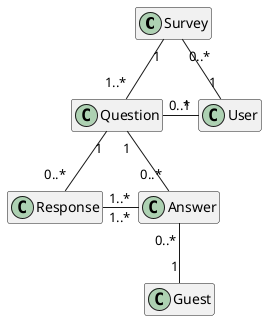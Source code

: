 @startuml
hide empty members

class Survey
class Question
class Response
class Answer
class User
class Guest

Survey "1" -- "1..*" Question
Question "1" -- "0..*" Response
Question "1" -- "0..*" Answer
Response "1..*" - "1..*" Answer
Survey "0..*" -- "1" User
Question "0..*" - "1" User
Answer "0..*" -- "1" Guest

@enduml
